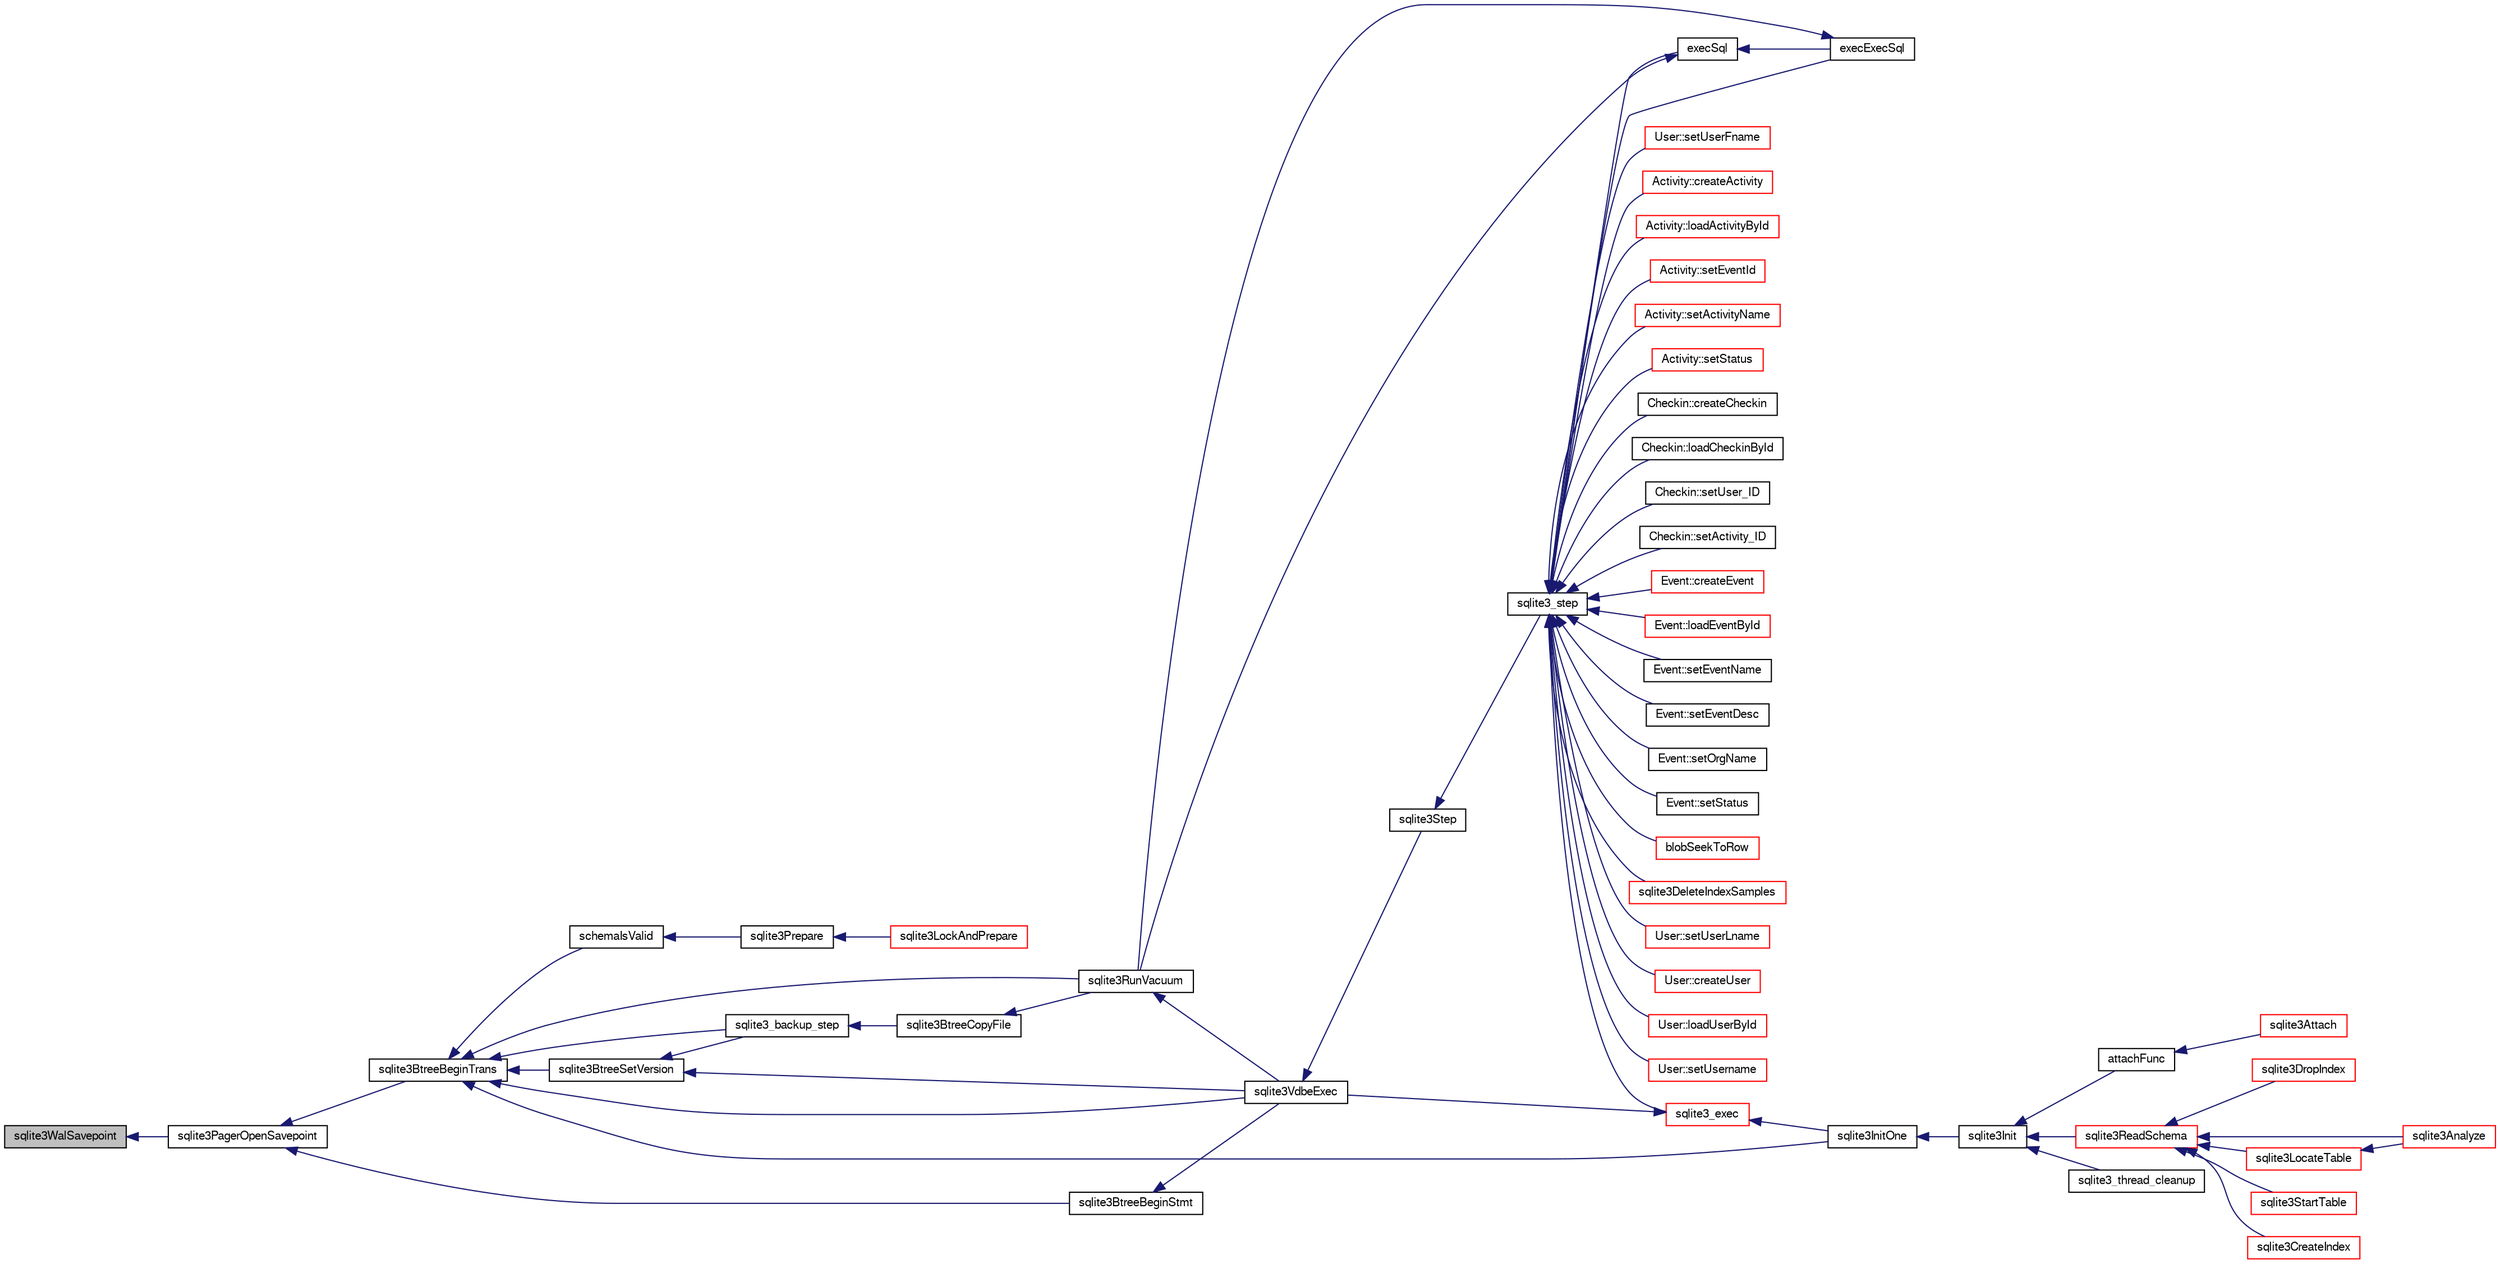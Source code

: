 digraph "sqlite3WalSavepoint"
{
  edge [fontname="FreeSans",fontsize="10",labelfontname="FreeSans",labelfontsize="10"];
  node [fontname="FreeSans",fontsize="10",shape=record];
  rankdir="LR";
  Node814573 [label="sqlite3WalSavepoint",height=0.2,width=0.4,color="black", fillcolor="grey75", style="filled", fontcolor="black"];
  Node814573 -> Node814574 [dir="back",color="midnightblue",fontsize="10",style="solid",fontname="FreeSans"];
  Node814574 [label="sqlite3PagerOpenSavepoint",height=0.2,width=0.4,color="black", fillcolor="white", style="filled",URL="$sqlite3_8c.html#a5b4b3aed3fa0147c327fa7497e25be98"];
  Node814574 -> Node814575 [dir="back",color="midnightblue",fontsize="10",style="solid",fontname="FreeSans"];
  Node814575 [label="sqlite3BtreeBeginTrans",height=0.2,width=0.4,color="black", fillcolor="white", style="filled",URL="$sqlite3_8c.html#a52d6706df15c67c22aa7d0e290c16bf5"];
  Node814575 -> Node814576 [dir="back",color="midnightblue",fontsize="10",style="solid",fontname="FreeSans"];
  Node814576 [label="sqlite3BtreeSetVersion",height=0.2,width=0.4,color="black", fillcolor="white", style="filled",URL="$sqlite3_8c.html#a2db3061b5c557699a47415ca0342ba01"];
  Node814576 -> Node814577 [dir="back",color="midnightblue",fontsize="10",style="solid",fontname="FreeSans"];
  Node814577 [label="sqlite3_backup_step",height=0.2,width=0.4,color="black", fillcolor="white", style="filled",URL="$sqlite3_8h.html#a1699b75e98d082eebc465a9e64c35269"];
  Node814577 -> Node814578 [dir="back",color="midnightblue",fontsize="10",style="solid",fontname="FreeSans"];
  Node814578 [label="sqlite3BtreeCopyFile",height=0.2,width=0.4,color="black", fillcolor="white", style="filled",URL="$sqlite3_8c.html#a4d9e19a79f0d5c1dfcef0bd137ae83f9"];
  Node814578 -> Node814579 [dir="back",color="midnightblue",fontsize="10",style="solid",fontname="FreeSans"];
  Node814579 [label="sqlite3RunVacuum",height=0.2,width=0.4,color="black", fillcolor="white", style="filled",URL="$sqlite3_8c.html#a5e83ddc7b3e7e8e79ad5d1fc92de1d2f"];
  Node814579 -> Node814580 [dir="back",color="midnightblue",fontsize="10",style="solid",fontname="FreeSans"];
  Node814580 [label="sqlite3VdbeExec",height=0.2,width=0.4,color="black", fillcolor="white", style="filled",URL="$sqlite3_8c.html#a8ce40a614bdc56719c4d642b1e4dfb21"];
  Node814580 -> Node814581 [dir="back",color="midnightblue",fontsize="10",style="solid",fontname="FreeSans"];
  Node814581 [label="sqlite3Step",height=0.2,width=0.4,color="black", fillcolor="white", style="filled",URL="$sqlite3_8c.html#a3f2872e873e2758a4beedad1d5113554"];
  Node814581 -> Node814582 [dir="back",color="midnightblue",fontsize="10",style="solid",fontname="FreeSans"];
  Node814582 [label="sqlite3_step",height=0.2,width=0.4,color="black", fillcolor="white", style="filled",URL="$sqlite3_8h.html#ac1e491ce36b7471eb28387f7d3c74334"];
  Node814582 -> Node814583 [dir="back",color="midnightblue",fontsize="10",style="solid",fontname="FreeSans"];
  Node814583 [label="Activity::createActivity",height=0.2,width=0.4,color="red", fillcolor="white", style="filled",URL="$classActivity.html#a813cc5e52c14ab49b39014c134e3425b"];
  Node814582 -> Node814586 [dir="back",color="midnightblue",fontsize="10",style="solid",fontname="FreeSans"];
  Node814586 [label="Activity::loadActivityById",height=0.2,width=0.4,color="red", fillcolor="white", style="filled",URL="$classActivity.html#abe4ffb4f08a47212ebf9013259d9e7fd"];
  Node814582 -> Node814588 [dir="back",color="midnightblue",fontsize="10",style="solid",fontname="FreeSans"];
  Node814588 [label="Activity::setEventId",height=0.2,width=0.4,color="red", fillcolor="white", style="filled",URL="$classActivity.html#adb1d0fd0d08f473e068f0a4086bfa9ca"];
  Node814582 -> Node814589 [dir="back",color="midnightblue",fontsize="10",style="solid",fontname="FreeSans"];
  Node814589 [label="Activity::setActivityName",height=0.2,width=0.4,color="red", fillcolor="white", style="filled",URL="$classActivity.html#a62dc3737b33915a36086f9dd26d16a81"];
  Node814582 -> Node814590 [dir="back",color="midnightblue",fontsize="10",style="solid",fontname="FreeSans"];
  Node814590 [label="Activity::setStatus",height=0.2,width=0.4,color="red", fillcolor="white", style="filled",URL="$classActivity.html#af618135a7738f4d2a7ee147a8ef912ea"];
  Node814582 -> Node814591 [dir="back",color="midnightblue",fontsize="10",style="solid",fontname="FreeSans"];
  Node814591 [label="Checkin::createCheckin",height=0.2,width=0.4,color="black", fillcolor="white", style="filled",URL="$classCheckin.html#a4e40acdf7fff0e607f6de4f24f3a163c"];
  Node814582 -> Node814592 [dir="back",color="midnightblue",fontsize="10",style="solid",fontname="FreeSans"];
  Node814592 [label="Checkin::loadCheckinById",height=0.2,width=0.4,color="black", fillcolor="white", style="filled",URL="$classCheckin.html#a3461f70ea6c68475225f2a07f78a21e0"];
  Node814582 -> Node814593 [dir="back",color="midnightblue",fontsize="10",style="solid",fontname="FreeSans"];
  Node814593 [label="Checkin::setUser_ID",height=0.2,width=0.4,color="black", fillcolor="white", style="filled",URL="$classCheckin.html#a76ab640f4f912876dbebf183db5359c6"];
  Node814582 -> Node814594 [dir="back",color="midnightblue",fontsize="10",style="solid",fontname="FreeSans"];
  Node814594 [label="Checkin::setActivity_ID",height=0.2,width=0.4,color="black", fillcolor="white", style="filled",URL="$classCheckin.html#ab2ff3ec2604ec73a42af25874a00b232"];
  Node814582 -> Node814595 [dir="back",color="midnightblue",fontsize="10",style="solid",fontname="FreeSans"];
  Node814595 [label="Event::createEvent",height=0.2,width=0.4,color="red", fillcolor="white", style="filled",URL="$classEvent.html#a77adb9f4a46ffb32c2d931f0691f5903"];
  Node814582 -> Node814596 [dir="back",color="midnightblue",fontsize="10",style="solid",fontname="FreeSans"];
  Node814596 [label="Event::loadEventById",height=0.2,width=0.4,color="red", fillcolor="white", style="filled",URL="$classEvent.html#afa66cea33f722dbeecb69cc98fdea055"];
  Node814582 -> Node814597 [dir="back",color="midnightblue",fontsize="10",style="solid",fontname="FreeSans"];
  Node814597 [label="Event::setEventName",height=0.2,width=0.4,color="black", fillcolor="white", style="filled",URL="$classEvent.html#a10596b6ca077df05184e30d62b08729d"];
  Node814582 -> Node814598 [dir="back",color="midnightblue",fontsize="10",style="solid",fontname="FreeSans"];
  Node814598 [label="Event::setEventDesc",height=0.2,width=0.4,color="black", fillcolor="white", style="filled",URL="$classEvent.html#ae36b8377dcae792f1c5c4726024c981b"];
  Node814582 -> Node814599 [dir="back",color="midnightblue",fontsize="10",style="solid",fontname="FreeSans"];
  Node814599 [label="Event::setOrgName",height=0.2,width=0.4,color="black", fillcolor="white", style="filled",URL="$classEvent.html#a19aac0f776bd764563a54977656cf680"];
  Node814582 -> Node814600 [dir="back",color="midnightblue",fontsize="10",style="solid",fontname="FreeSans"];
  Node814600 [label="Event::setStatus",height=0.2,width=0.4,color="black", fillcolor="white", style="filled",URL="$classEvent.html#ab0a6b9285af0f4172eb841e2b80f8972"];
  Node814582 -> Node814601 [dir="back",color="midnightblue",fontsize="10",style="solid",fontname="FreeSans"];
  Node814601 [label="blobSeekToRow",height=0.2,width=0.4,color="red", fillcolor="white", style="filled",URL="$sqlite3_8c.html#afff57e13332b98c8a44a7cebe38962ab"];
  Node814582 -> Node814604 [dir="back",color="midnightblue",fontsize="10",style="solid",fontname="FreeSans"];
  Node814604 [label="sqlite3DeleteIndexSamples",height=0.2,width=0.4,color="red", fillcolor="white", style="filled",URL="$sqlite3_8c.html#aaeda0302fbf61397ec009f65bed047ef"];
  Node814582 -> Node814772 [dir="back",color="midnightblue",fontsize="10",style="solid",fontname="FreeSans"];
  Node814772 [label="sqlite3_exec",height=0.2,width=0.4,color="red", fillcolor="white", style="filled",URL="$sqlite3_8h.html#a97487ec8150e0bcc8fa392ab8f0e24db"];
  Node814772 -> Node814580 [dir="back",color="midnightblue",fontsize="10",style="solid",fontname="FreeSans"];
  Node814772 -> Node814606 [dir="back",color="midnightblue",fontsize="10",style="solid",fontname="FreeSans"];
  Node814606 [label="sqlite3InitOne",height=0.2,width=0.4,color="black", fillcolor="white", style="filled",URL="$sqlite3_8c.html#ac4318b25df65269906b0379251fe9b85"];
  Node814606 -> Node814607 [dir="back",color="midnightblue",fontsize="10",style="solid",fontname="FreeSans"];
  Node814607 [label="sqlite3Init",height=0.2,width=0.4,color="black", fillcolor="white", style="filled",URL="$sqlite3_8c.html#aed74e3dc765631a833f522f425ff5a48"];
  Node814607 -> Node814608 [dir="back",color="midnightblue",fontsize="10",style="solid",fontname="FreeSans"];
  Node814608 [label="attachFunc",height=0.2,width=0.4,color="black", fillcolor="white", style="filled",URL="$sqlite3_8c.html#a69cb751a7da501b9a0aa37e0d7c3eaf7"];
  Node814608 -> Node814609 [dir="back",color="midnightblue",fontsize="10",style="solid",fontname="FreeSans"];
  Node814609 [label="sqlite3Attach",height=0.2,width=0.4,color="red", fillcolor="white", style="filled",URL="$sqlite3_8c.html#ae0907fe0b43cc1b4c7e6a16213e8546f"];
  Node814607 -> Node814612 [dir="back",color="midnightblue",fontsize="10",style="solid",fontname="FreeSans"];
  Node814612 [label="sqlite3ReadSchema",height=0.2,width=0.4,color="red", fillcolor="white", style="filled",URL="$sqlite3_8c.html#ac41a97f30334f7d35b2b5713097eca90"];
  Node814612 -> Node814613 [dir="back",color="midnightblue",fontsize="10",style="solid",fontname="FreeSans"];
  Node814613 [label="sqlite3Analyze",height=0.2,width=0.4,color="red", fillcolor="white", style="filled",URL="$sqlite3_8c.html#ac696deb1ccaae3fa855cfbd0bfd4d048"];
  Node814612 -> Node814614 [dir="back",color="midnightblue",fontsize="10",style="solid",fontname="FreeSans"];
  Node814614 [label="sqlite3LocateTable",height=0.2,width=0.4,color="red", fillcolor="white", style="filled",URL="$sqlite3_8c.html#adfeea5b18971250d4ff7f5a44e134d75"];
  Node814614 -> Node814613 [dir="back",color="midnightblue",fontsize="10",style="solid",fontname="FreeSans"];
  Node814612 -> Node814702 [dir="back",color="midnightblue",fontsize="10",style="solid",fontname="FreeSans"];
  Node814702 [label="sqlite3StartTable",height=0.2,width=0.4,color="red", fillcolor="white", style="filled",URL="$sqlite3_8c.html#af49b4395f39d9078a0dda2484c183012"];
  Node814612 -> Node814619 [dir="back",color="midnightblue",fontsize="10",style="solid",fontname="FreeSans"];
  Node814619 [label="sqlite3CreateIndex",height=0.2,width=0.4,color="red", fillcolor="white", style="filled",URL="$sqlite3_8c.html#a8dbe5e590ab6c58a8c45f34f7c81e825"];
  Node814612 -> Node814704 [dir="back",color="midnightblue",fontsize="10",style="solid",fontname="FreeSans"];
  Node814704 [label="sqlite3DropIndex",height=0.2,width=0.4,color="red", fillcolor="white", style="filled",URL="$sqlite3_8c.html#a3ffd2536f34a0cf6d427710b06b71e83"];
  Node814607 -> Node814706 [dir="back",color="midnightblue",fontsize="10",style="solid",fontname="FreeSans"];
  Node814706 [label="sqlite3_thread_cleanup",height=0.2,width=0.4,color="black", fillcolor="white", style="filled",URL="$sqlite3_8h.html#a34980c829db84f02e1a1599063469f06"];
  Node814582 -> Node814764 [dir="back",color="midnightblue",fontsize="10",style="solid",fontname="FreeSans"];
  Node814764 [label="execSql",height=0.2,width=0.4,color="black", fillcolor="white", style="filled",URL="$sqlite3_8c.html#a7d16651b98a110662f4c265eff0246cb"];
  Node814764 -> Node814765 [dir="back",color="midnightblue",fontsize="10",style="solid",fontname="FreeSans"];
  Node814765 [label="execExecSql",height=0.2,width=0.4,color="black", fillcolor="white", style="filled",URL="$sqlite3_8c.html#ac1be09a6c047f21133d16378d301e0d4"];
  Node814765 -> Node814579 [dir="back",color="midnightblue",fontsize="10",style="solid",fontname="FreeSans"];
  Node814764 -> Node814579 [dir="back",color="midnightblue",fontsize="10",style="solid",fontname="FreeSans"];
  Node814582 -> Node814765 [dir="back",color="midnightblue",fontsize="10",style="solid",fontname="FreeSans"];
  Node814582 -> Node814766 [dir="back",color="midnightblue",fontsize="10",style="solid",fontname="FreeSans"];
  Node814766 [label="User::createUser",height=0.2,width=0.4,color="red", fillcolor="white", style="filled",URL="$classUser.html#a22ed673939e8cc0a136130b809bba513"];
  Node814582 -> Node814767 [dir="back",color="midnightblue",fontsize="10",style="solid",fontname="FreeSans"];
  Node814767 [label="User::loadUserById",height=0.2,width=0.4,color="red", fillcolor="white", style="filled",URL="$classUser.html#a863377665b7fb83c5547dcf9727f5092"];
  Node814582 -> Node814768 [dir="back",color="midnightblue",fontsize="10",style="solid",fontname="FreeSans"];
  Node814768 [label="User::setUsername",height=0.2,width=0.4,color="red", fillcolor="white", style="filled",URL="$classUser.html#aa0497022a136cb78de785b0a39ae60b1"];
  Node814582 -> Node814769 [dir="back",color="midnightblue",fontsize="10",style="solid",fontname="FreeSans"];
  Node814769 [label="User::setUserFname",height=0.2,width=0.4,color="red", fillcolor="white", style="filled",URL="$classUser.html#a72657eb55cd0ca437b4841a43f19912f"];
  Node814582 -> Node814770 [dir="back",color="midnightblue",fontsize="10",style="solid",fontname="FreeSans"];
  Node814770 [label="User::setUserLname",height=0.2,width=0.4,color="red", fillcolor="white", style="filled",URL="$classUser.html#aa25973387e5afe1aa6f60dd6545e33b5"];
  Node814576 -> Node814580 [dir="back",color="midnightblue",fontsize="10",style="solid",fontname="FreeSans"];
  Node814575 -> Node814577 [dir="back",color="midnightblue",fontsize="10",style="solid",fontname="FreeSans"];
  Node814575 -> Node814580 [dir="back",color="midnightblue",fontsize="10",style="solid",fontname="FreeSans"];
  Node814575 -> Node814606 [dir="back",color="midnightblue",fontsize="10",style="solid",fontname="FreeSans"];
  Node814575 -> Node814790 [dir="back",color="midnightblue",fontsize="10",style="solid",fontname="FreeSans"];
  Node814790 [label="schemaIsValid",height=0.2,width=0.4,color="black", fillcolor="white", style="filled",URL="$sqlite3_8c.html#a7c466fe28e7ca6f46b8bf72c46d9738d"];
  Node814790 -> Node814759 [dir="back",color="midnightblue",fontsize="10",style="solid",fontname="FreeSans"];
  Node814759 [label="sqlite3Prepare",height=0.2,width=0.4,color="black", fillcolor="white", style="filled",URL="$sqlite3_8c.html#acb25890858d0bf4b12eb7aae569f0c7b"];
  Node814759 -> Node814760 [dir="back",color="midnightblue",fontsize="10",style="solid",fontname="FreeSans"];
  Node814760 [label="sqlite3LockAndPrepare",height=0.2,width=0.4,color="red", fillcolor="white", style="filled",URL="$sqlite3_8c.html#a5db1ec5589aa2b02c6d979211a8789bd"];
  Node814575 -> Node814579 [dir="back",color="midnightblue",fontsize="10",style="solid",fontname="FreeSans"];
  Node814574 -> Node814838 [dir="back",color="midnightblue",fontsize="10",style="solid",fontname="FreeSans"];
  Node814838 [label="sqlite3BtreeBeginStmt",height=0.2,width=0.4,color="black", fillcolor="white", style="filled",URL="$sqlite3_8c.html#ab0f7f15665a2d93234e9309410841b1d"];
  Node814838 -> Node814580 [dir="back",color="midnightblue",fontsize="10",style="solid",fontname="FreeSans"];
}
